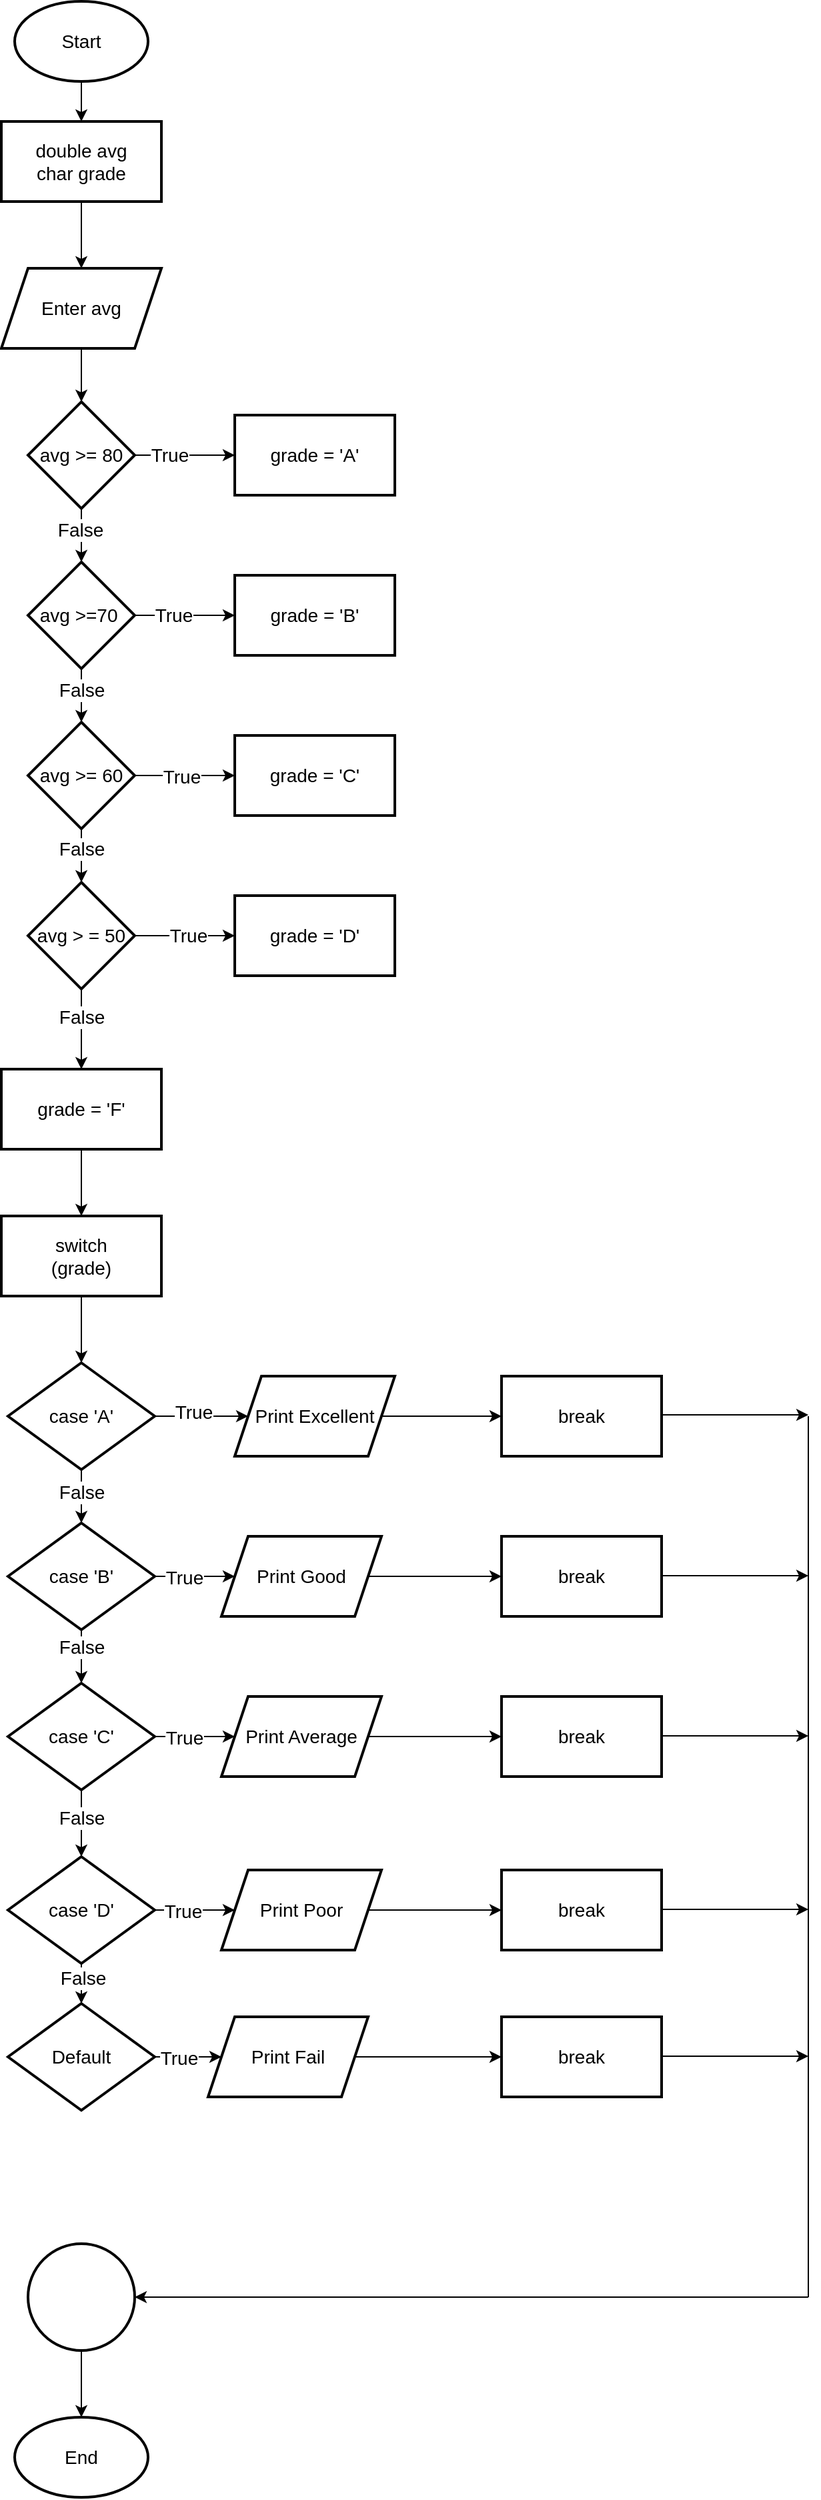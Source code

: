 <mxfile version="26.2.10">
  <diagram id="lH8GcW4VooGaDBP_BN3S" name="Page-1">
    <mxGraphModel dx="1044" dy="562" grid="1" gridSize="10" guides="1" tooltips="1" connect="1" arrows="1" fold="1" page="1" pageScale="1" pageWidth="850" pageHeight="1100" math="0" shadow="0">
      <root>
        <mxCell id="0" />
        <mxCell id="1" parent="0" />
        <mxCell id="DYqcG-s_CL7y3ovYFhGj-4" value="" style="edgeStyle=orthogonalEdgeStyle;rounded=0;orthogonalLoop=1;jettySize=auto;html=1;fontSize=14;" edge="1" parent="1" source="DYqcG-s_CL7y3ovYFhGj-1" target="DYqcG-s_CL7y3ovYFhGj-3">
          <mxGeometry relative="1" as="geometry" />
        </mxCell>
        <mxCell id="DYqcG-s_CL7y3ovYFhGj-1" value="Start" style="strokeWidth=2;html=1;shape=mxgraph.flowchart.start_1;whiteSpace=wrap;fontSize=14;" vertex="1" parent="1">
          <mxGeometry x="375" y="40" width="100" height="60" as="geometry" />
        </mxCell>
        <mxCell id="DYqcG-s_CL7y3ovYFhGj-2" value="End" style="strokeWidth=2;html=1;shape=mxgraph.flowchart.start_1;whiteSpace=wrap;fontSize=14;" vertex="1" parent="1">
          <mxGeometry x="375" y="1850" width="100" height="60" as="geometry" />
        </mxCell>
        <mxCell id="DYqcG-s_CL7y3ovYFhGj-6" value="" style="edgeStyle=orthogonalEdgeStyle;rounded=0;orthogonalLoop=1;jettySize=auto;html=1;fontSize=14;" edge="1" parent="1" source="DYqcG-s_CL7y3ovYFhGj-3" target="DYqcG-s_CL7y3ovYFhGj-5">
          <mxGeometry relative="1" as="geometry" />
        </mxCell>
        <mxCell id="DYqcG-s_CL7y3ovYFhGj-3" value="double avg&lt;div&gt;char grade&lt;/div&gt;" style="whiteSpace=wrap;html=1;strokeWidth=2;fontSize=14;" vertex="1" parent="1">
          <mxGeometry x="365" y="130" width="120" height="60" as="geometry" />
        </mxCell>
        <mxCell id="DYqcG-s_CL7y3ovYFhGj-8" value="" style="edgeStyle=orthogonalEdgeStyle;rounded=0;orthogonalLoop=1;jettySize=auto;html=1;fontSize=14;" edge="1" parent="1" source="DYqcG-s_CL7y3ovYFhGj-5" target="DYqcG-s_CL7y3ovYFhGj-7">
          <mxGeometry relative="1" as="geometry" />
        </mxCell>
        <mxCell id="DYqcG-s_CL7y3ovYFhGj-5" value="Enter avg" style="shape=parallelogram;perimeter=parallelogramPerimeter;whiteSpace=wrap;html=1;fixedSize=1;strokeWidth=2;fontSize=14;" vertex="1" parent="1">
          <mxGeometry x="365" y="240" width="120" height="60" as="geometry" />
        </mxCell>
        <mxCell id="DYqcG-s_CL7y3ovYFhGj-10" value="" style="edgeStyle=orthogonalEdgeStyle;rounded=0;orthogonalLoop=1;jettySize=auto;html=1;fontSize=14;" edge="1" parent="1" source="DYqcG-s_CL7y3ovYFhGj-7" target="DYqcG-s_CL7y3ovYFhGj-9">
          <mxGeometry relative="1" as="geometry" />
        </mxCell>
        <mxCell id="DYqcG-s_CL7y3ovYFhGj-23" value="True" style="edgeLabel;html=1;align=center;verticalAlign=middle;resizable=0;points=[];fontSize=14;" vertex="1" connectable="0" parent="DYqcG-s_CL7y3ovYFhGj-10">
          <mxGeometry x="-0.301" relative="1" as="geometry">
            <mxPoint as="offset" />
          </mxGeometry>
        </mxCell>
        <mxCell id="DYqcG-s_CL7y3ovYFhGj-12" value="" style="edgeStyle=orthogonalEdgeStyle;rounded=0;orthogonalLoop=1;jettySize=auto;html=1;fontSize=14;" edge="1" parent="1" source="DYqcG-s_CL7y3ovYFhGj-7" target="DYqcG-s_CL7y3ovYFhGj-11">
          <mxGeometry relative="1" as="geometry" />
        </mxCell>
        <mxCell id="DYqcG-s_CL7y3ovYFhGj-24" value="False" style="edgeLabel;html=1;align=center;verticalAlign=middle;resizable=0;points=[];fontSize=14;" vertex="1" connectable="0" parent="DYqcG-s_CL7y3ovYFhGj-12">
          <mxGeometry x="-0.2" y="-1" relative="1" as="geometry">
            <mxPoint as="offset" />
          </mxGeometry>
        </mxCell>
        <mxCell id="DYqcG-s_CL7y3ovYFhGj-7" value="avg &amp;gt;= 80" style="rhombus;whiteSpace=wrap;html=1;strokeWidth=2;fontSize=14;" vertex="1" parent="1">
          <mxGeometry x="385" y="340" width="80" height="80" as="geometry" />
        </mxCell>
        <mxCell id="DYqcG-s_CL7y3ovYFhGj-9" value="grade = &#39;A&#39;" style="whiteSpace=wrap;html=1;strokeWidth=2;fontSize=14;" vertex="1" parent="1">
          <mxGeometry x="540" y="350" width="120" height="60" as="geometry" />
        </mxCell>
        <mxCell id="DYqcG-s_CL7y3ovYFhGj-14" value="" style="edgeStyle=orthogonalEdgeStyle;rounded=0;orthogonalLoop=1;jettySize=auto;html=1;fontSize=14;" edge="1" parent="1" source="DYqcG-s_CL7y3ovYFhGj-11" target="DYqcG-s_CL7y3ovYFhGj-13">
          <mxGeometry relative="1" as="geometry" />
        </mxCell>
        <mxCell id="DYqcG-s_CL7y3ovYFhGj-25" value="True" style="edgeLabel;html=1;align=center;verticalAlign=middle;resizable=0;points=[];fontSize=14;" vertex="1" connectable="0" parent="DYqcG-s_CL7y3ovYFhGj-14">
          <mxGeometry x="-0.221" relative="1" as="geometry">
            <mxPoint as="offset" />
          </mxGeometry>
        </mxCell>
        <mxCell id="DYqcG-s_CL7y3ovYFhGj-16" value="" style="edgeStyle=orthogonalEdgeStyle;rounded=0;orthogonalLoop=1;jettySize=auto;html=1;fontSize=14;" edge="1" parent="1" source="DYqcG-s_CL7y3ovYFhGj-11" target="DYqcG-s_CL7y3ovYFhGj-15">
          <mxGeometry relative="1" as="geometry" />
        </mxCell>
        <mxCell id="DYqcG-s_CL7y3ovYFhGj-26" value="False" style="edgeLabel;html=1;align=center;verticalAlign=middle;resizable=0;points=[];fontSize=14;" vertex="1" connectable="0" parent="DYqcG-s_CL7y3ovYFhGj-16">
          <mxGeometry x="-0.2" relative="1" as="geometry">
            <mxPoint as="offset" />
          </mxGeometry>
        </mxCell>
        <mxCell id="DYqcG-s_CL7y3ovYFhGj-11" value="avg &amp;gt;=70&amp;nbsp;" style="rhombus;whiteSpace=wrap;html=1;strokeWidth=2;fontSize=14;" vertex="1" parent="1">
          <mxGeometry x="385" y="460" width="80" height="80" as="geometry" />
        </mxCell>
        <mxCell id="DYqcG-s_CL7y3ovYFhGj-13" value="grade = &#39;B&#39;" style="whiteSpace=wrap;html=1;strokeWidth=2;fontSize=14;" vertex="1" parent="1">
          <mxGeometry x="540" y="470" width="120" height="60" as="geometry" />
        </mxCell>
        <mxCell id="DYqcG-s_CL7y3ovYFhGj-18" value="" style="edgeStyle=orthogonalEdgeStyle;rounded=0;orthogonalLoop=1;jettySize=auto;html=1;fontSize=14;" edge="1" parent="1" source="DYqcG-s_CL7y3ovYFhGj-15" target="DYqcG-s_CL7y3ovYFhGj-17">
          <mxGeometry relative="1" as="geometry" />
        </mxCell>
        <mxCell id="DYqcG-s_CL7y3ovYFhGj-27" value="True" style="edgeLabel;html=1;align=center;verticalAlign=middle;resizable=0;points=[];fontSize=14;" vertex="1" connectable="0" parent="DYqcG-s_CL7y3ovYFhGj-18">
          <mxGeometry x="-0.061" y="-1" relative="1" as="geometry">
            <mxPoint as="offset" />
          </mxGeometry>
        </mxCell>
        <mxCell id="DYqcG-s_CL7y3ovYFhGj-20" value="" style="edgeStyle=orthogonalEdgeStyle;rounded=0;orthogonalLoop=1;jettySize=auto;html=1;fontSize=14;" edge="1" parent="1" source="DYqcG-s_CL7y3ovYFhGj-15" target="DYqcG-s_CL7y3ovYFhGj-19">
          <mxGeometry relative="1" as="geometry" />
        </mxCell>
        <mxCell id="DYqcG-s_CL7y3ovYFhGj-28" value="False" style="edgeLabel;html=1;align=center;verticalAlign=middle;resizable=0;points=[];fontSize=14;" vertex="1" connectable="0" parent="DYqcG-s_CL7y3ovYFhGj-20">
          <mxGeometry x="-0.25" relative="1" as="geometry">
            <mxPoint as="offset" />
          </mxGeometry>
        </mxCell>
        <mxCell id="DYqcG-s_CL7y3ovYFhGj-15" value="avg &amp;gt;= 60" style="rhombus;whiteSpace=wrap;html=1;strokeWidth=2;fontSize=14;" vertex="1" parent="1">
          <mxGeometry x="385" y="580" width="80" height="80" as="geometry" />
        </mxCell>
        <mxCell id="DYqcG-s_CL7y3ovYFhGj-17" value="grade = &#39;C&#39;" style="whiteSpace=wrap;html=1;strokeWidth=2;fontSize=14;" vertex="1" parent="1">
          <mxGeometry x="540" y="590" width="120" height="60" as="geometry" />
        </mxCell>
        <mxCell id="DYqcG-s_CL7y3ovYFhGj-22" value="" style="edgeStyle=orthogonalEdgeStyle;rounded=0;orthogonalLoop=1;jettySize=auto;html=1;fontSize=14;" edge="1" parent="1" source="DYqcG-s_CL7y3ovYFhGj-19" target="DYqcG-s_CL7y3ovYFhGj-21">
          <mxGeometry relative="1" as="geometry" />
        </mxCell>
        <mxCell id="DYqcG-s_CL7y3ovYFhGj-29" value="True" style="edgeLabel;html=1;align=center;verticalAlign=middle;resizable=0;points=[];fontSize=14;" vertex="1" connectable="0" parent="DYqcG-s_CL7y3ovYFhGj-22">
          <mxGeometry x="0.072" relative="1" as="geometry">
            <mxPoint as="offset" />
          </mxGeometry>
        </mxCell>
        <mxCell id="DYqcG-s_CL7y3ovYFhGj-32" value="" style="edgeStyle=orthogonalEdgeStyle;rounded=0;orthogonalLoop=1;jettySize=auto;html=1;fontSize=14;" edge="1" parent="1" source="DYqcG-s_CL7y3ovYFhGj-19" target="DYqcG-s_CL7y3ovYFhGj-31">
          <mxGeometry relative="1" as="geometry" />
        </mxCell>
        <mxCell id="DYqcG-s_CL7y3ovYFhGj-33" value="False" style="edgeLabel;html=1;align=center;verticalAlign=middle;resizable=0;points=[];fontSize=14;" vertex="1" connectable="0" parent="DYqcG-s_CL7y3ovYFhGj-32">
          <mxGeometry x="-0.3" relative="1" as="geometry">
            <mxPoint as="offset" />
          </mxGeometry>
        </mxCell>
        <mxCell id="DYqcG-s_CL7y3ovYFhGj-19" value="avg &amp;gt; = 50" style="rhombus;whiteSpace=wrap;html=1;strokeWidth=2;fontSize=14;" vertex="1" parent="1">
          <mxGeometry x="385" y="700" width="80" height="80" as="geometry" />
        </mxCell>
        <mxCell id="DYqcG-s_CL7y3ovYFhGj-21" value="grade = &#39;D&#39;" style="whiteSpace=wrap;html=1;strokeWidth=2;fontSize=14;" vertex="1" parent="1">
          <mxGeometry x="540" y="710" width="120" height="60" as="geometry" />
        </mxCell>
        <mxCell id="DYqcG-s_CL7y3ovYFhGj-35" value="" style="edgeStyle=orthogonalEdgeStyle;rounded=0;orthogonalLoop=1;jettySize=auto;html=1;fontSize=14;" edge="1" parent="1" source="DYqcG-s_CL7y3ovYFhGj-31" target="DYqcG-s_CL7y3ovYFhGj-34">
          <mxGeometry relative="1" as="geometry" />
        </mxCell>
        <mxCell id="DYqcG-s_CL7y3ovYFhGj-31" value="grade = &#39;F&#39;" style="whiteSpace=wrap;html=1;strokeWidth=2;fontSize=14;" vertex="1" parent="1">
          <mxGeometry x="365" y="840" width="120" height="60" as="geometry" />
        </mxCell>
        <mxCell id="DYqcG-s_CL7y3ovYFhGj-37" value="" style="edgeStyle=orthogonalEdgeStyle;rounded=0;orthogonalLoop=1;jettySize=auto;html=1;fontSize=14;" edge="1" parent="1" source="DYqcG-s_CL7y3ovYFhGj-34" target="DYqcG-s_CL7y3ovYFhGj-36">
          <mxGeometry relative="1" as="geometry" />
        </mxCell>
        <mxCell id="DYqcG-s_CL7y3ovYFhGj-34" value="switch&lt;div&gt;(grade)&lt;/div&gt;" style="whiteSpace=wrap;html=1;strokeWidth=2;fontSize=14;" vertex="1" parent="1">
          <mxGeometry x="365" y="950" width="120" height="60" as="geometry" />
        </mxCell>
        <mxCell id="DYqcG-s_CL7y3ovYFhGj-39" value="" style="edgeStyle=orthogonalEdgeStyle;rounded=0;orthogonalLoop=1;jettySize=auto;html=1;fontSize=14;" edge="1" parent="1" source="DYqcG-s_CL7y3ovYFhGj-36" target="DYqcG-s_CL7y3ovYFhGj-38">
          <mxGeometry relative="1" as="geometry" />
        </mxCell>
        <mxCell id="DYqcG-s_CL7y3ovYFhGj-42" value="True" style="edgeLabel;html=1;align=center;verticalAlign=middle;resizable=0;points=[];fontSize=14;" vertex="1" connectable="0" parent="DYqcG-s_CL7y3ovYFhGj-39">
          <mxGeometry x="-0.166" y="3" relative="1" as="geometry">
            <mxPoint as="offset" />
          </mxGeometry>
        </mxCell>
        <mxCell id="DYqcG-s_CL7y3ovYFhGj-44" value="" style="edgeStyle=orthogonalEdgeStyle;rounded=0;orthogonalLoop=1;jettySize=auto;html=1;fontSize=14;" edge="1" parent="1" source="DYqcG-s_CL7y3ovYFhGj-36" target="DYqcG-s_CL7y3ovYFhGj-43">
          <mxGeometry relative="1" as="geometry" />
        </mxCell>
        <mxCell id="DYqcG-s_CL7y3ovYFhGj-45" value="False" style="edgeLabel;html=1;align=center;verticalAlign=middle;resizable=0;points=[];fontSize=14;" vertex="1" connectable="0" parent="DYqcG-s_CL7y3ovYFhGj-44">
          <mxGeometry x="-0.15" relative="1" as="geometry">
            <mxPoint as="offset" />
          </mxGeometry>
        </mxCell>
        <mxCell id="DYqcG-s_CL7y3ovYFhGj-36" value="case &#39;A&#39;" style="rhombus;whiteSpace=wrap;html=1;strokeWidth=2;fontSize=14;" vertex="1" parent="1">
          <mxGeometry x="370" y="1060" width="110" height="80" as="geometry" />
        </mxCell>
        <mxCell id="DYqcG-s_CL7y3ovYFhGj-41" value="" style="edgeStyle=orthogonalEdgeStyle;rounded=0;orthogonalLoop=1;jettySize=auto;html=1;fontSize=14;" edge="1" parent="1" source="DYqcG-s_CL7y3ovYFhGj-38" target="DYqcG-s_CL7y3ovYFhGj-40">
          <mxGeometry relative="1" as="geometry" />
        </mxCell>
        <mxCell id="DYqcG-s_CL7y3ovYFhGj-38" value="Print Excellent" style="shape=parallelogram;perimeter=parallelogramPerimeter;whiteSpace=wrap;html=1;fixedSize=1;strokeWidth=2;fontSize=14;" vertex="1" parent="1">
          <mxGeometry x="540" y="1070" width="120" height="60" as="geometry" />
        </mxCell>
        <mxCell id="DYqcG-s_CL7y3ovYFhGj-40" value="break" style="whiteSpace=wrap;html=1;strokeWidth=2;fontSize=14;" vertex="1" parent="1">
          <mxGeometry x="740" y="1070" width="120" height="60" as="geometry" />
        </mxCell>
        <mxCell id="DYqcG-s_CL7y3ovYFhGj-47" value="" style="edgeStyle=orthogonalEdgeStyle;rounded=0;orthogonalLoop=1;jettySize=auto;html=1;fontSize=14;" edge="1" parent="1" source="DYqcG-s_CL7y3ovYFhGj-43" target="DYqcG-s_CL7y3ovYFhGj-46">
          <mxGeometry relative="1" as="geometry" />
        </mxCell>
        <mxCell id="DYqcG-s_CL7y3ovYFhGj-50" value="True" style="edgeLabel;html=1;align=center;verticalAlign=middle;resizable=0;points=[];fontSize=14;" vertex="1" connectable="0" parent="DYqcG-s_CL7y3ovYFhGj-47">
          <mxGeometry x="-0.272" y="-1" relative="1" as="geometry">
            <mxPoint as="offset" />
          </mxGeometry>
        </mxCell>
        <mxCell id="DYqcG-s_CL7y3ovYFhGj-52" value="" style="edgeStyle=orthogonalEdgeStyle;rounded=0;orthogonalLoop=1;jettySize=auto;html=1;fontSize=14;" edge="1" parent="1" source="DYqcG-s_CL7y3ovYFhGj-43" target="DYqcG-s_CL7y3ovYFhGj-51">
          <mxGeometry relative="1" as="geometry" />
        </mxCell>
        <mxCell id="DYqcG-s_CL7y3ovYFhGj-59" value="False" style="edgeLabel;html=1;align=center;verticalAlign=middle;resizable=0;points=[];fontSize=14;" vertex="1" connectable="0" parent="DYqcG-s_CL7y3ovYFhGj-52">
          <mxGeometry x="-0.35" relative="1" as="geometry">
            <mxPoint as="offset" />
          </mxGeometry>
        </mxCell>
        <mxCell id="DYqcG-s_CL7y3ovYFhGj-43" value="case &#39;B&#39;" style="rhombus;whiteSpace=wrap;html=1;strokeWidth=2;fontSize=14;" vertex="1" parent="1">
          <mxGeometry x="370" y="1180" width="110" height="80" as="geometry" />
        </mxCell>
        <mxCell id="DYqcG-s_CL7y3ovYFhGj-49" value="" style="edgeStyle=orthogonalEdgeStyle;rounded=0;orthogonalLoop=1;jettySize=auto;html=1;fontSize=14;" edge="1" parent="1" source="DYqcG-s_CL7y3ovYFhGj-46" target="DYqcG-s_CL7y3ovYFhGj-48">
          <mxGeometry relative="1" as="geometry" />
        </mxCell>
        <mxCell id="DYqcG-s_CL7y3ovYFhGj-46" value="Print Good" style="shape=parallelogram;perimeter=parallelogramPerimeter;whiteSpace=wrap;html=1;fixedSize=1;strokeWidth=2;fontSize=14;" vertex="1" parent="1">
          <mxGeometry x="530" y="1190" width="120" height="60" as="geometry" />
        </mxCell>
        <mxCell id="DYqcG-s_CL7y3ovYFhGj-48" value="break" style="whiteSpace=wrap;html=1;strokeWidth=2;fontSize=14;" vertex="1" parent="1">
          <mxGeometry x="740" y="1190" width="120" height="60" as="geometry" />
        </mxCell>
        <mxCell id="DYqcG-s_CL7y3ovYFhGj-54" value="" style="edgeStyle=orthogonalEdgeStyle;rounded=0;orthogonalLoop=1;jettySize=auto;html=1;fontSize=14;" edge="1" parent="1" source="DYqcG-s_CL7y3ovYFhGj-51" target="DYqcG-s_CL7y3ovYFhGj-53">
          <mxGeometry relative="1" as="geometry" />
        </mxCell>
        <mxCell id="DYqcG-s_CL7y3ovYFhGj-60" value="True" style="edgeLabel;html=1;align=center;verticalAlign=middle;resizable=0;points=[];fontSize=14;" vertex="1" connectable="0" parent="DYqcG-s_CL7y3ovYFhGj-54">
          <mxGeometry x="-0.26" y="-1" relative="1" as="geometry">
            <mxPoint as="offset" />
          </mxGeometry>
        </mxCell>
        <mxCell id="DYqcG-s_CL7y3ovYFhGj-58" value="" style="edgeStyle=orthogonalEdgeStyle;rounded=0;orthogonalLoop=1;jettySize=auto;html=1;fontSize=14;" edge="1" parent="1" source="DYqcG-s_CL7y3ovYFhGj-51" target="DYqcG-s_CL7y3ovYFhGj-57">
          <mxGeometry relative="1" as="geometry" />
        </mxCell>
        <mxCell id="DYqcG-s_CL7y3ovYFhGj-61" value="False" style="edgeLabel;html=1;align=center;verticalAlign=middle;resizable=0;points=[];fontSize=14;" vertex="1" connectable="0" parent="DYqcG-s_CL7y3ovYFhGj-58">
          <mxGeometry x="-0.16" relative="1" as="geometry">
            <mxPoint as="offset" />
          </mxGeometry>
        </mxCell>
        <mxCell id="DYqcG-s_CL7y3ovYFhGj-51" value="case &#39;C&#39;" style="rhombus;whiteSpace=wrap;html=1;strokeWidth=2;fontSize=14;" vertex="1" parent="1">
          <mxGeometry x="370" y="1300" width="110" height="80" as="geometry" />
        </mxCell>
        <mxCell id="DYqcG-s_CL7y3ovYFhGj-56" value="" style="edgeStyle=orthogonalEdgeStyle;rounded=0;orthogonalLoop=1;jettySize=auto;html=1;fontSize=14;" edge="1" parent="1" source="DYqcG-s_CL7y3ovYFhGj-53" target="DYqcG-s_CL7y3ovYFhGj-55">
          <mxGeometry relative="1" as="geometry" />
        </mxCell>
        <mxCell id="DYqcG-s_CL7y3ovYFhGj-53" value="Print Average" style="shape=parallelogram;perimeter=parallelogramPerimeter;whiteSpace=wrap;html=1;fixedSize=1;strokeWidth=2;fontSize=14;" vertex="1" parent="1">
          <mxGeometry x="530" y="1310" width="120" height="60" as="geometry" />
        </mxCell>
        <mxCell id="DYqcG-s_CL7y3ovYFhGj-55" value="break" style="whiteSpace=wrap;html=1;strokeWidth=2;fontSize=14;" vertex="1" parent="1">
          <mxGeometry x="740" y="1310" width="120" height="60" as="geometry" />
        </mxCell>
        <mxCell id="DYqcG-s_CL7y3ovYFhGj-63" value="" style="edgeStyle=orthogonalEdgeStyle;rounded=0;orthogonalLoop=1;jettySize=auto;html=1;fontSize=14;" edge="1" parent="1" source="DYqcG-s_CL7y3ovYFhGj-57" target="DYqcG-s_CL7y3ovYFhGj-62">
          <mxGeometry relative="1" as="geometry" />
        </mxCell>
        <mxCell id="DYqcG-s_CL7y3ovYFhGj-66" value="True" style="edgeLabel;html=1;align=center;verticalAlign=middle;resizable=0;points=[];fontSize=14;" vertex="1" connectable="0" parent="DYqcG-s_CL7y3ovYFhGj-63">
          <mxGeometry x="-0.293" y="-1" relative="1" as="geometry">
            <mxPoint as="offset" />
          </mxGeometry>
        </mxCell>
        <mxCell id="DYqcG-s_CL7y3ovYFhGj-68" value="" style="edgeStyle=orthogonalEdgeStyle;rounded=0;orthogonalLoop=1;jettySize=auto;html=1;fontSize=14;" edge="1" parent="1" source="DYqcG-s_CL7y3ovYFhGj-57" target="DYqcG-s_CL7y3ovYFhGj-67">
          <mxGeometry relative="1" as="geometry" />
        </mxCell>
        <mxCell id="DYqcG-s_CL7y3ovYFhGj-84" value="False" style="edgeLabel;html=1;align=center;verticalAlign=middle;resizable=0;points=[];fontSize=14;" vertex="1" connectable="0" parent="DYqcG-s_CL7y3ovYFhGj-68">
          <mxGeometry x="0.224" y="1" relative="1" as="geometry">
            <mxPoint as="offset" />
          </mxGeometry>
        </mxCell>
        <mxCell id="DYqcG-s_CL7y3ovYFhGj-57" value="case &#39;D&#39;" style="rhombus;whiteSpace=wrap;html=1;strokeWidth=2;fontSize=14;" vertex="1" parent="1">
          <mxGeometry x="370" y="1430" width="110" height="80" as="geometry" />
        </mxCell>
        <mxCell id="DYqcG-s_CL7y3ovYFhGj-65" value="" style="edgeStyle=orthogonalEdgeStyle;rounded=0;orthogonalLoop=1;jettySize=auto;html=1;fontSize=14;" edge="1" parent="1" source="DYqcG-s_CL7y3ovYFhGj-62" target="DYqcG-s_CL7y3ovYFhGj-64">
          <mxGeometry relative="1" as="geometry" />
        </mxCell>
        <mxCell id="DYqcG-s_CL7y3ovYFhGj-62" value="Print Poor" style="shape=parallelogram;perimeter=parallelogramPerimeter;whiteSpace=wrap;html=1;fixedSize=1;strokeWidth=2;fontSize=14;" vertex="1" parent="1">
          <mxGeometry x="530" y="1440" width="120" height="60" as="geometry" />
        </mxCell>
        <mxCell id="DYqcG-s_CL7y3ovYFhGj-64" value="break" style="whiteSpace=wrap;html=1;strokeWidth=2;fontSize=14;" vertex="1" parent="1">
          <mxGeometry x="740" y="1440" width="120" height="60" as="geometry" />
        </mxCell>
        <mxCell id="DYqcG-s_CL7y3ovYFhGj-70" value="" style="edgeStyle=orthogonalEdgeStyle;rounded=0;orthogonalLoop=1;jettySize=auto;html=1;fontSize=14;" edge="1" parent="1" source="DYqcG-s_CL7y3ovYFhGj-67" target="DYqcG-s_CL7y3ovYFhGj-69">
          <mxGeometry relative="1" as="geometry" />
        </mxCell>
        <mxCell id="DYqcG-s_CL7y3ovYFhGj-71" value="True" style="edgeLabel;html=1;align=center;verticalAlign=middle;resizable=0;points=[];fontSize=14;" vertex="1" connectable="0" parent="DYqcG-s_CL7y3ovYFhGj-70">
          <mxGeometry x="-0.272" y="-1" relative="1" as="geometry">
            <mxPoint as="offset" />
          </mxGeometry>
        </mxCell>
        <mxCell id="DYqcG-s_CL7y3ovYFhGj-67" value="Default" style="rhombus;whiteSpace=wrap;html=1;strokeWidth=2;fontSize=14;" vertex="1" parent="1">
          <mxGeometry x="370" y="1540" width="110" height="80" as="geometry" />
        </mxCell>
        <mxCell id="DYqcG-s_CL7y3ovYFhGj-73" value="" style="edgeStyle=orthogonalEdgeStyle;rounded=0;orthogonalLoop=1;jettySize=auto;html=1;fontSize=14;" edge="1" parent="1" source="DYqcG-s_CL7y3ovYFhGj-69" target="DYqcG-s_CL7y3ovYFhGj-72">
          <mxGeometry relative="1" as="geometry" />
        </mxCell>
        <mxCell id="DYqcG-s_CL7y3ovYFhGj-69" value="Print Fail" style="shape=parallelogram;perimeter=parallelogramPerimeter;whiteSpace=wrap;html=1;fixedSize=1;strokeWidth=2;fontSize=14;" vertex="1" parent="1">
          <mxGeometry x="520" y="1550" width="120" height="60" as="geometry" />
        </mxCell>
        <mxCell id="DYqcG-s_CL7y3ovYFhGj-72" value="break" style="whiteSpace=wrap;html=1;strokeWidth=2;fontSize=14;" vertex="1" parent="1">
          <mxGeometry x="740" y="1550" width="120" height="60" as="geometry" />
        </mxCell>
        <mxCell id="DYqcG-s_CL7y3ovYFhGj-74" value="" style="edgeStyle=orthogonalEdgeStyle;rounded=0;orthogonalLoop=1;jettySize=auto;html=1;fontSize=14;" edge="1" parent="1">
          <mxGeometry relative="1" as="geometry">
            <mxPoint x="860" y="1579.5" as="sourcePoint" />
            <mxPoint x="970" y="1579.5" as="targetPoint" />
          </mxGeometry>
        </mxCell>
        <mxCell id="DYqcG-s_CL7y3ovYFhGj-75" value="" style="edgeStyle=orthogonalEdgeStyle;rounded=0;orthogonalLoop=1;jettySize=auto;html=1;fontSize=14;" edge="1" parent="1">
          <mxGeometry relative="1" as="geometry">
            <mxPoint x="860" y="1469.5" as="sourcePoint" />
            <mxPoint x="970" y="1469.5" as="targetPoint" />
          </mxGeometry>
        </mxCell>
        <mxCell id="DYqcG-s_CL7y3ovYFhGj-76" value="" style="edgeStyle=orthogonalEdgeStyle;rounded=0;orthogonalLoop=1;jettySize=auto;html=1;fontSize=14;" edge="1" parent="1">
          <mxGeometry relative="1" as="geometry">
            <mxPoint x="860" y="1339.5" as="sourcePoint" />
            <mxPoint x="970" y="1339.5" as="targetPoint" />
          </mxGeometry>
        </mxCell>
        <mxCell id="DYqcG-s_CL7y3ovYFhGj-77" value="" style="edgeStyle=orthogonalEdgeStyle;rounded=0;orthogonalLoop=1;jettySize=auto;html=1;fontSize=14;" edge="1" parent="1">
          <mxGeometry relative="1" as="geometry">
            <mxPoint x="860" y="1219.5" as="sourcePoint" />
            <mxPoint x="970" y="1219.5" as="targetPoint" />
          </mxGeometry>
        </mxCell>
        <mxCell id="DYqcG-s_CL7y3ovYFhGj-78" value="" style="edgeStyle=orthogonalEdgeStyle;rounded=0;orthogonalLoop=1;jettySize=auto;html=1;fontSize=14;" edge="1" parent="1">
          <mxGeometry relative="1" as="geometry">
            <mxPoint x="860" y="1099" as="sourcePoint" />
            <mxPoint x="970" y="1099" as="targetPoint" />
          </mxGeometry>
        </mxCell>
        <mxCell id="DYqcG-s_CL7y3ovYFhGj-83" value="" style="edgeStyle=orthogonalEdgeStyle;rounded=0;orthogonalLoop=1;jettySize=auto;html=1;fontSize=14;" edge="1" parent="1" source="DYqcG-s_CL7y3ovYFhGj-80" target="DYqcG-s_CL7y3ovYFhGj-2">
          <mxGeometry relative="1" as="geometry" />
        </mxCell>
        <mxCell id="DYqcG-s_CL7y3ovYFhGj-80" value="" style="strokeWidth=2;html=1;shape=mxgraph.flowchart.start_2;whiteSpace=wrap;fontSize=14;" vertex="1" parent="1">
          <mxGeometry x="385" y="1720" width="80" height="80" as="geometry" />
        </mxCell>
        <mxCell id="DYqcG-s_CL7y3ovYFhGj-81" value="" style="endArrow=none;html=1;rounded=0;fontSize=14;" edge="1" parent="1">
          <mxGeometry width="50" height="50" relative="1" as="geometry">
            <mxPoint x="970" y="1760" as="sourcePoint" />
            <mxPoint x="970" y="1100" as="targetPoint" />
          </mxGeometry>
        </mxCell>
        <mxCell id="DYqcG-s_CL7y3ovYFhGj-82" value="" style="endArrow=classic;html=1;rounded=0;entryX=1;entryY=0.5;entryDx=0;entryDy=0;entryPerimeter=0;fontSize=14;" edge="1" parent="1" target="DYqcG-s_CL7y3ovYFhGj-80">
          <mxGeometry width="50" height="50" relative="1" as="geometry">
            <mxPoint x="970" y="1760" as="sourcePoint" />
            <mxPoint x="470" y="1760" as="targetPoint" />
          </mxGeometry>
        </mxCell>
      </root>
    </mxGraphModel>
  </diagram>
</mxfile>
